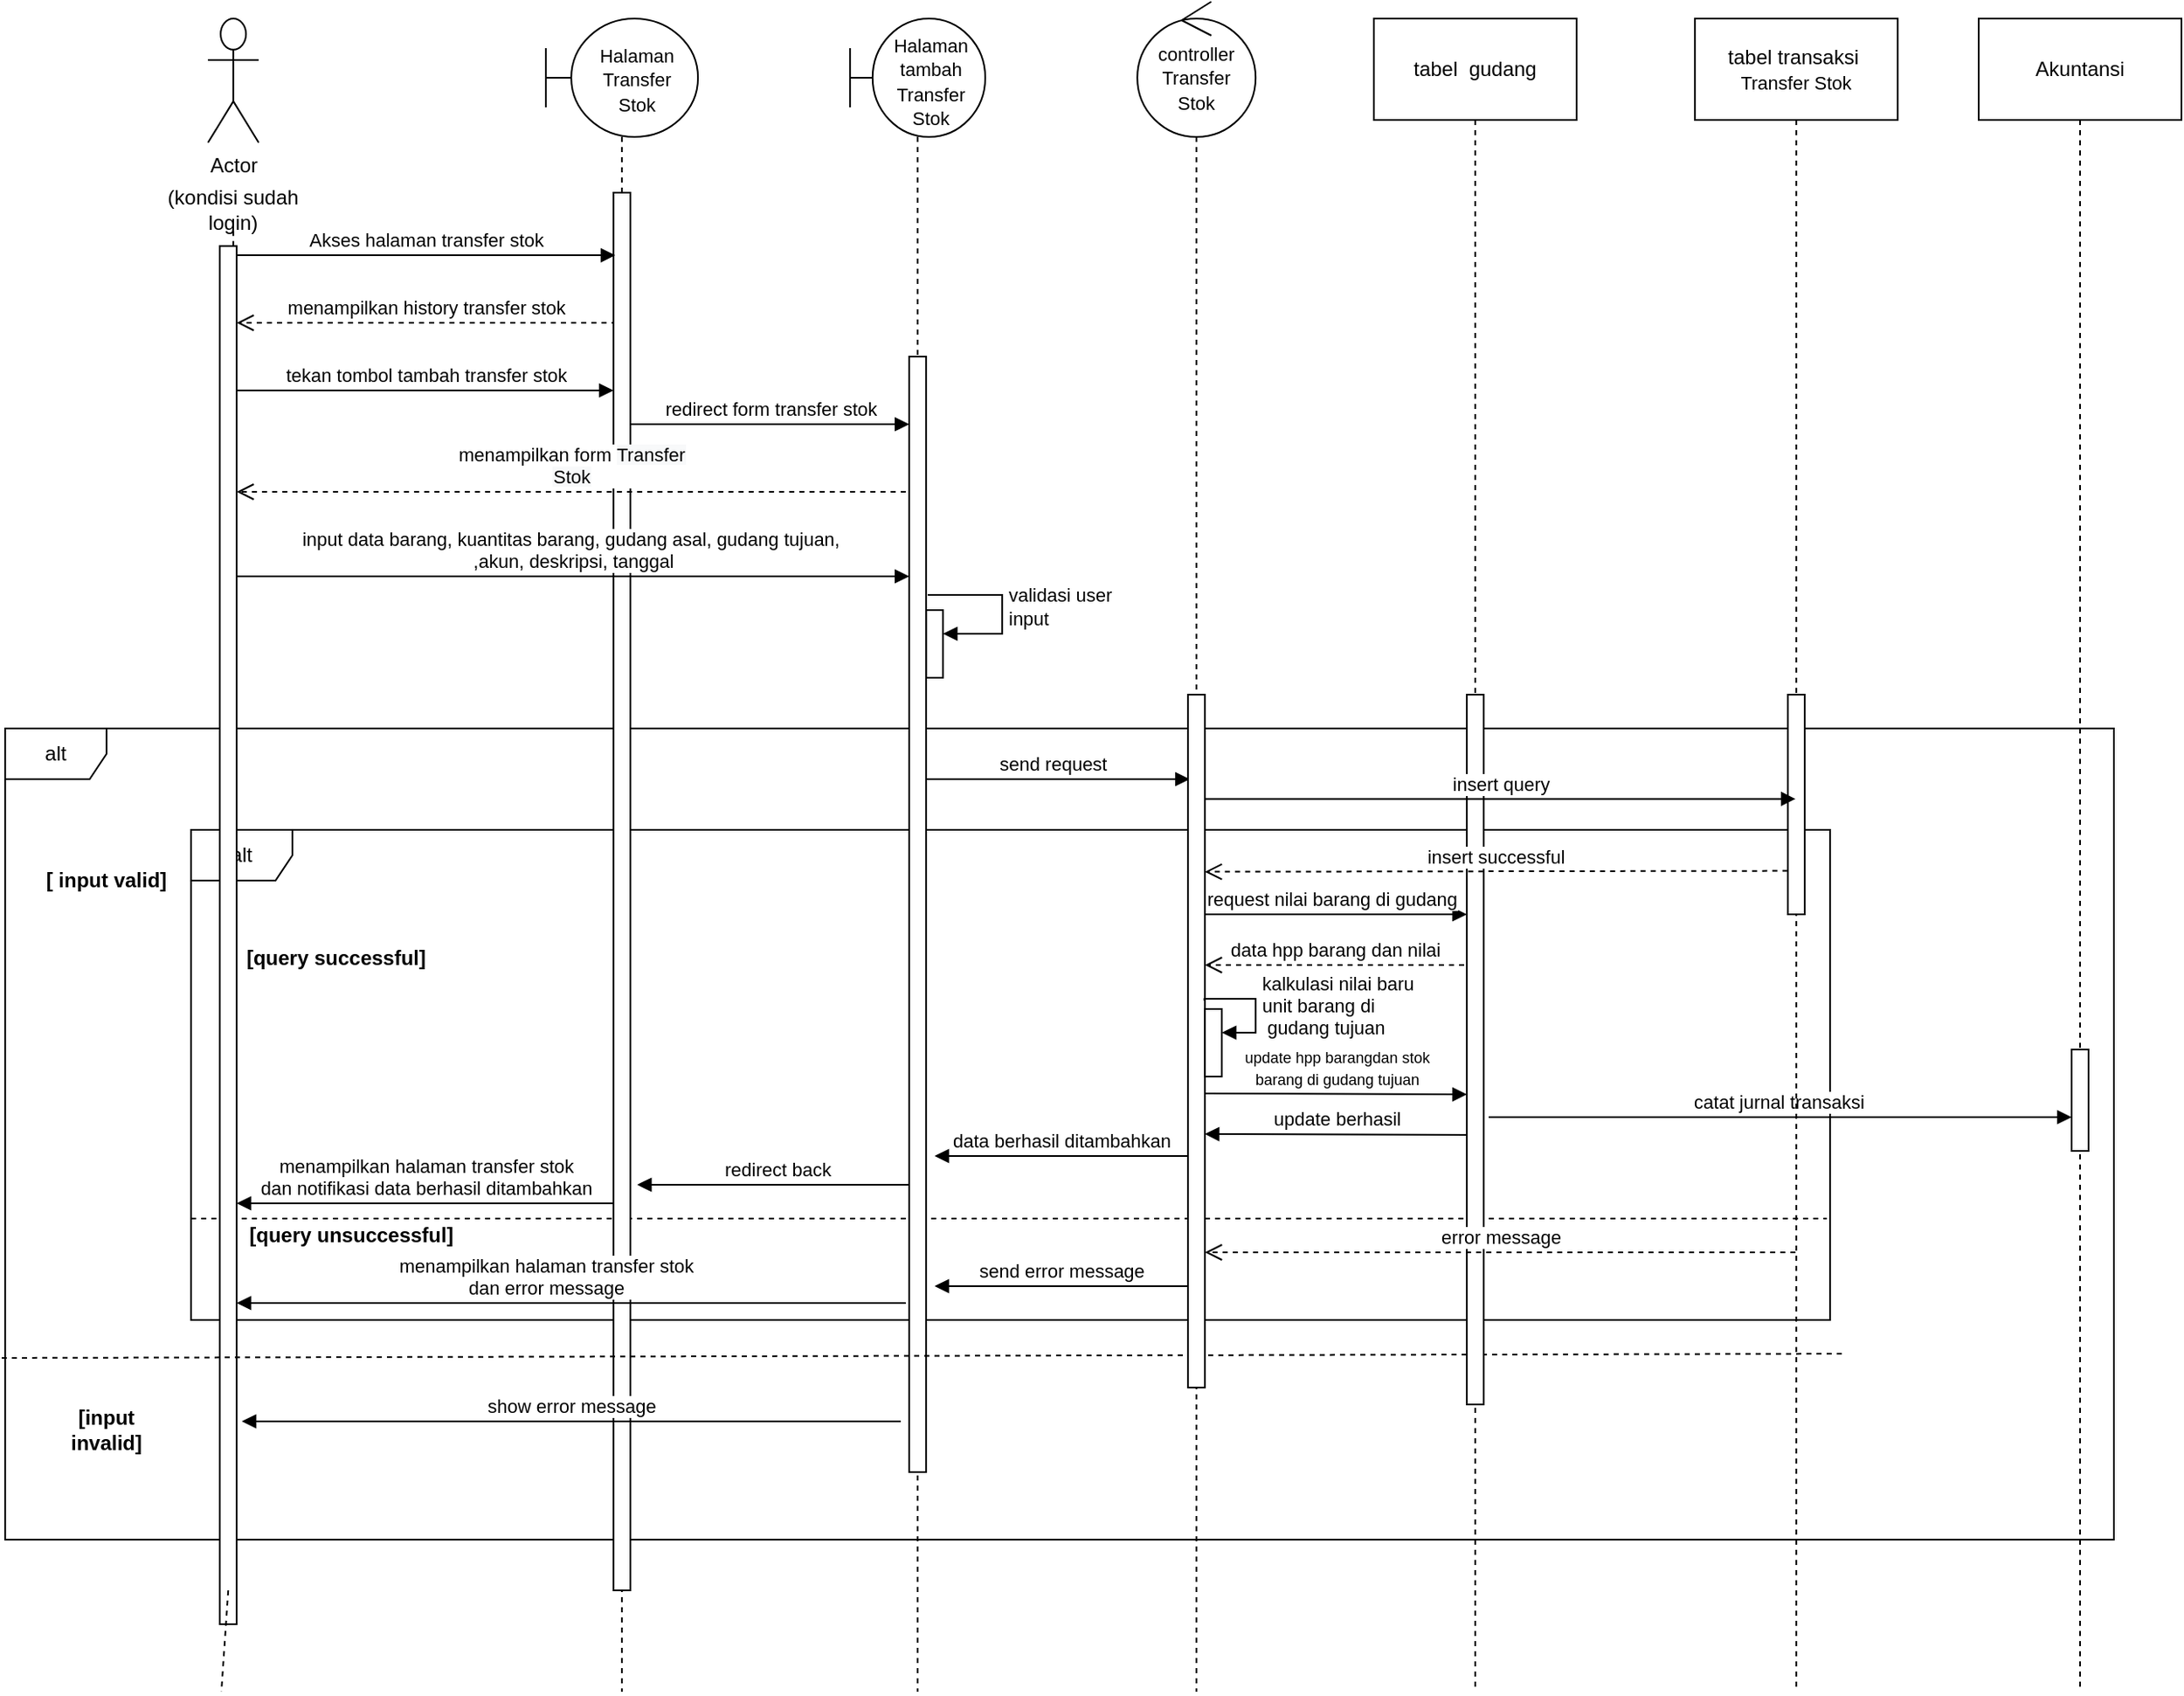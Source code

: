 <mxfile version="12.7.1" type="github"><diagram id="SEpVK1sIPcU3dHqcUe8w" name="Page-1"><mxGraphModel dx="1422" dy="833" grid="1" gridSize="10" guides="1" tooltips="1" connect="1" arrows="1" fold="1" page="1" pageScale="1" pageWidth="1100" pageHeight="850" math="0" shadow="0"><root><mxCell id="0"/><mxCell id="1" parent="0"/><mxCell id="bP-89cqmyBEEF8uvNgYl-73" value="" style="group" parent="1" vertex="1" connectable="0"><mxGeometry x="652.08" y="570" width="970" height="289.999" as="geometry"/></mxCell><mxCell id="bP-89cqmyBEEF8uvNgYl-63" value="alt" style="shape=umlFrame;whiteSpace=wrap;html=1;" parent="bP-89cqmyBEEF8uvNgYl-73" vertex="1"><mxGeometry width="970" height="289.999" as="geometry"/></mxCell><mxCell id="bP-89cqmyBEEF8uvNgYl-64" value="" style="endArrow=none;dashed=1;html=1;exitX=0;exitY=0.749;exitDx=0;exitDy=0;exitPerimeter=0;entryX=0.998;entryY=0.749;entryDx=0;entryDy=0;entryPerimeter=0;" parent="bP-89cqmyBEEF8uvNgYl-73" edge="1"><mxGeometry width="50" height="50" relative="1" as="geometry"><mxPoint y="229.999" as="sourcePoint"/><mxPoint x="968.06" y="229.999" as="targetPoint"/></mxGeometry></mxCell><mxCell id="bP-89cqmyBEEF8uvNgYl-45" value="&lt;b&gt;[query successful]&lt;/b&gt;" style="text;html=1;strokeColor=none;fillColor=none;align=center;verticalAlign=middle;whiteSpace=wrap;rounded=0;" parent="bP-89cqmyBEEF8uvNgYl-73" vertex="1"><mxGeometry x="29.998" y="49.997" width="112.464" height="51.428" as="geometry"/></mxCell><mxCell id="bP-89cqmyBEEF8uvNgYl-46" value="&lt;b&gt;[query unsuccessful]&lt;/b&gt;" style="text;html=1;strokeColor=none;fillColor=none;align=center;verticalAlign=middle;whiteSpace=wrap;rounded=0;" parent="bP-89cqmyBEEF8uvNgYl-73" vertex="1"><mxGeometry x="20" y="220" width="150" height="40" as="geometry"/></mxCell><mxCell id="bP-89cqmyBEEF8uvNgYl-89" value="catat jurnal transaksi&amp;nbsp;" style="html=1;verticalAlign=bottom;endArrow=block;" parent="bP-89cqmyBEEF8uvNgYl-73" target="bP-89cqmyBEEF8uvNgYl-84" edge="1"><mxGeometry width="80" relative="1" as="geometry"><mxPoint x="767.92" y="170" as="sourcePoint"/><mxPoint x="847.92" y="170" as="targetPoint"/></mxGeometry></mxCell><mxCell id="bP-89cqmyBEEF8uvNgYl-36" value="alt" style="shape=umlFrame;whiteSpace=wrap;html=1;" parent="1" vertex="1"><mxGeometry x="542.08" y="510" width="1247.92" height="480" as="geometry"/></mxCell><mxCell id="bP-89cqmyBEEF8uvNgYl-69" value="redirect back" style="html=1;verticalAlign=bottom;endArrow=block;entryX=1.4;entryY=0.527;entryDx=0;entryDy=0;entryPerimeter=0;" parent="1" edge="1"><mxGeometry width="80" relative="1" as="geometry"><mxPoint x="1081.58" y="779.999" as="sourcePoint"/><mxPoint x="916.08" y="779.999" as="targetPoint"/></mxGeometry></mxCell><mxCell id="bP-89cqmyBEEF8uvNgYl-18" value="menampilkan history transfer stok" style="html=1;verticalAlign=bottom;endArrow=open;dashed=1;endSize=8;exitX=0.186;exitY=0.27;exitDx=0;exitDy=0;exitPerimeter=0;" parent="1" edge="1"><mxGeometry relative="1" as="geometry"><mxPoint x="903.94" y="270" as="sourcePoint"/><mxPoint x="679.08" y="270" as="targetPoint"/></mxGeometry></mxCell><mxCell id="bP-89cqmyBEEF8uvNgYl-4" value="" style="shape=umlLifeline;participant=umlBoundary;perimeter=lifelinePerimeter;whiteSpace=wrap;html=1;container=1;collapsible=0;recursiveResize=0;verticalAlign=top;spacingTop=36;labelBackgroundColor=#ffffff;outlineConnect=0;size=70;" parent="1" vertex="1"><mxGeometry x="862.08" y="90" width="90" height="990" as="geometry"/></mxCell><mxCell id="bP-89cqmyBEEF8uvNgYl-14" value="&lt;font style=&quot;font-size: 11px&quot;&gt;Halaman Transfer Stok&lt;/font&gt;" style="text;html=1;strokeColor=none;fillColor=none;align=center;verticalAlign=middle;whiteSpace=wrap;rounded=0;" parent="bP-89cqmyBEEF8uvNgYl-4" vertex="1"><mxGeometry x="34" y="26" width="40" height="20" as="geometry"/></mxCell><mxCell id="bP-89cqmyBEEF8uvNgYl-17" value="" style="html=1;points=[];perimeter=orthogonalPerimeter;" parent="bP-89cqmyBEEF8uvNgYl-4" vertex="1"><mxGeometry x="40" y="103" width="10" height="827" as="geometry"/></mxCell><mxCell id="bP-89cqmyBEEF8uvNgYl-5" value="" style="shape=umlLifeline;participant=umlBoundary;perimeter=lifelinePerimeter;whiteSpace=wrap;html=1;container=1;collapsible=0;recursiveResize=0;verticalAlign=top;spacingTop=36;labelBackgroundColor=#ffffff;outlineConnect=0;size=70;" parent="1" vertex="1"><mxGeometry x="1042.08" y="90" width="80" height="990" as="geometry"/></mxCell><mxCell id="bP-89cqmyBEEF8uvNgYl-30" value="validasi user &lt;br&gt;input" style="edgeStyle=orthogonalEdgeStyle;html=1;align=left;spacingLeft=2;endArrow=block;rounded=0;entryX=1;entryY=0.35;entryDx=0;entryDy=0;entryPerimeter=0;" parent="bP-89cqmyBEEF8uvNgYl-5" target="bP-89cqmyBEEF8uvNgYl-29" edge="1"><mxGeometry relative="1" as="geometry"><mxPoint x="46" y="341" as="sourcePoint"/><Array as="points"><mxPoint x="90" y="341"/><mxPoint x="90" y="364"/></Array></mxGeometry></mxCell><mxCell id="bP-89cqmyBEEF8uvNgYl-29" value="" style="html=1;points=[];perimeter=orthogonalPerimeter;" parent="bP-89cqmyBEEF8uvNgYl-5" vertex="1"><mxGeometry x="45" y="350" width="10" height="40" as="geometry"/></mxCell><mxCell id="bP-89cqmyBEEF8uvNgYl-23" value="" style="html=1;points=[];perimeter=orthogonalPerimeter;" parent="bP-89cqmyBEEF8uvNgYl-5" vertex="1"><mxGeometry x="35" y="200" width="10" height="660" as="geometry"/></mxCell><mxCell id="bP-89cqmyBEEF8uvNgYl-56" value="&lt;font style=&quot;font-size: 11px&quot;&gt;Halaman tambah&lt;br&gt;&lt;/font&gt;&lt;span style=&quot;font-size: 11px&quot;&gt;Transfer Stok&lt;/span&gt;" style="text;html=1;strokeColor=none;fillColor=none;align=center;verticalAlign=middle;whiteSpace=wrap;rounded=0;" parent="bP-89cqmyBEEF8uvNgYl-5" vertex="1"><mxGeometry x="28" y="27" width="40" height="20" as="geometry"/></mxCell><mxCell id="bP-89cqmyBEEF8uvNgYl-6" value="tabel transaksi&amp;nbsp;&lt;br&gt;&lt;span style=&quot;font-size: 11px&quot;&gt;Transfer Stok&lt;/span&gt;" style="shape=umlLifeline;perimeter=lifelinePerimeter;whiteSpace=wrap;html=1;container=1;collapsible=0;recursiveResize=0;outlineConnect=0;size=60;" parent="1" vertex="1"><mxGeometry x="1542.08" y="90" width="120" height="990" as="geometry"/></mxCell><mxCell id="bP-89cqmyBEEF8uvNgYl-41" value="" style="html=1;points=[];perimeter=orthogonalPerimeter;" parent="bP-89cqmyBEEF8uvNgYl-6" vertex="1"><mxGeometry x="55" y="400" width="10" height="130" as="geometry"/></mxCell><mxCell id="bP-89cqmyBEEF8uvNgYl-16" value="Akses halaman transfer stok" style="html=1;verticalAlign=bottom;endArrow=block;entryX=0.1;entryY=0.109;entryDx=0;entryDy=0;entryPerimeter=0;" parent="1" edge="1"><mxGeometry width="80" relative="1" as="geometry"><mxPoint x="679.08" y="230.003" as="sourcePoint"/><mxPoint x="903.08" y="230.003" as="targetPoint"/></mxGeometry></mxCell><mxCell id="bP-89cqmyBEEF8uvNgYl-24" value="menampilkan form&amp;nbsp;&lt;span style=&quot;white-space: normal ; background-color: rgb(248 , 249 , 250)&quot;&gt;Transfer Stok&lt;/span&gt;" style="html=1;verticalAlign=bottom;endArrow=open;dashed=1;endSize=8;" parent="1" edge="1"><mxGeometry relative="1" as="geometry"><mxPoint x="1075.08" y="370" as="sourcePoint"/><mxPoint x="679.08" y="370" as="targetPoint"/></mxGeometry></mxCell><mxCell id="bP-89cqmyBEEF8uvNgYl-25" value="input data barang, kuantitas barang, gudang asal, gudang tujuan,&amp;nbsp;&lt;br&gt;,akun, deskripsi, tanggal" style="html=1;verticalAlign=bottom;endArrow=block;" parent="1" edge="1"><mxGeometry width="80" relative="1" as="geometry"><mxPoint x="679.08" y="420.0" as="sourcePoint"/><mxPoint x="1077.08" y="420" as="targetPoint"/></mxGeometry></mxCell><mxCell id="bP-89cqmyBEEF8uvNgYl-27" value="redirect form transfer stok" style="html=1;verticalAlign=bottom;endArrow=block;" parent="1" edge="1"><mxGeometry width="80" relative="1" as="geometry"><mxPoint x="912.08" y="330" as="sourcePoint"/><mxPoint x="1077.08" y="330" as="targetPoint"/></mxGeometry></mxCell><mxCell id="bP-89cqmyBEEF8uvNgYl-31" value="&lt;b&gt;[input invalid]&lt;/b&gt;" style="text;html=1;strokeColor=none;fillColor=none;align=center;verticalAlign=middle;whiteSpace=wrap;rounded=0;" parent="1" vertex="1"><mxGeometry x="562.08" y="900" width="80" height="50" as="geometry"/></mxCell><mxCell id="bP-89cqmyBEEF8uvNgYl-32" value="&lt;b&gt;[ input valid]&lt;/b&gt;" style="text;html=1;strokeColor=none;fillColor=none;align=center;verticalAlign=middle;whiteSpace=wrap;rounded=0;" parent="1" vertex="1"><mxGeometry x="562.08" y="570" width="80" height="60" as="geometry"/></mxCell><mxCell id="bP-89cqmyBEEF8uvNgYl-35" value="" style="group" parent="1" vertex="1" connectable="0"><mxGeometry x="632.08" y="90" width="90" height="950" as="geometry"/></mxCell><mxCell id="bP-89cqmyBEEF8uvNgYl-1" value="Actor" style="shape=umlActor;verticalLabelPosition=bottom;labelBackgroundColor=#ffffff;verticalAlign=top;html=1;outlineConnect=0;" parent="bP-89cqmyBEEF8uvNgYl-35" vertex="1"><mxGeometry x="30" width="30" height="73.421" as="geometry"/></mxCell><mxCell id="bP-89cqmyBEEF8uvNgYl-9" value="(kondisi sudah login)" style="text;html=1;strokeColor=none;fillColor=none;align=center;verticalAlign=middle;whiteSpace=wrap;rounded=0;" parent="bP-89cqmyBEEF8uvNgYl-35" vertex="1"><mxGeometry y="100.342" width="90" height="24.474" as="geometry"/></mxCell><mxCell id="bP-89cqmyBEEF8uvNgYl-19" value="" style="html=1;points=[];perimeter=orthogonalPerimeter;" parent="bP-89cqmyBEEF8uvNgYl-35" vertex="1"><mxGeometry x="37" y="134.61" width="10" height="815.39" as="geometry"/></mxCell><mxCell id="bP-89cqmyBEEF8uvNgYl-20" value="" style="endArrow=none;dashed=1;html=1;" parent="bP-89cqmyBEEF8uvNgYl-35" edge="1"><mxGeometry width="50" height="50" relative="1" as="geometry"><mxPoint x="42" y="930.0" as="sourcePoint"/><mxPoint x="37.92" y="990" as="targetPoint"/></mxGeometry></mxCell><mxCell id="bP-89cqmyBEEF8uvNgYl-8" value="" style="endArrow=none;dashed=1;html=1;entryX=0.5;entryY=1;entryDx=0;entryDy=0;" parent="bP-89cqmyBEEF8uvNgYl-35" source="bP-89cqmyBEEF8uvNgYl-19" target="bP-89cqmyBEEF8uvNgYl-9" edge="1"><mxGeometry width="50" height="50" relative="1" as="geometry"><mxPoint x="270" y="1015.658" as="sourcePoint"/><mxPoint x="274" y="232.5" as="targetPoint"/></mxGeometry></mxCell><mxCell id="bP-89cqmyBEEF8uvNgYl-39" value="" style="endArrow=none;dashed=1;html=1;entryX=0.998;entryY=0.806;entryDx=0;entryDy=0;entryPerimeter=0;exitX=-0.002;exitY=0.71;exitDx=0;exitDy=0;exitPerimeter=0;" parent="1" edge="1"><mxGeometry width="50" height="50" relative="1" as="geometry"><mxPoint x="540" y="882.48" as="sourcePoint"/><mxPoint x="1629.9" y="880.0" as="targetPoint"/></mxGeometry></mxCell><mxCell id="bP-89cqmyBEEF8uvNgYl-48" value="request nilai barang di gudang" style="html=1;verticalAlign=bottom;endArrow=block;" parent="1" edge="1"><mxGeometry width="80" relative="1" as="geometry"><mxPoint x="1246.58" y="620.0" as="sourcePoint"/><mxPoint x="1407.08" y="620" as="targetPoint"/></mxGeometry></mxCell><mxCell id="bP-89cqmyBEEF8uvNgYl-49" value="tabel&amp;nbsp; gudang" style="shape=umlLifeline;perimeter=lifelinePerimeter;whiteSpace=wrap;html=1;container=1;collapsible=0;recursiveResize=0;outlineConnect=0;size=60;" parent="1" vertex="1"><mxGeometry x="1352.08" y="90" width="120" height="990" as="geometry"/></mxCell><mxCell id="bP-89cqmyBEEF8uvNgYl-50" value="" style="html=1;points=[];perimeter=orthogonalPerimeter;" parent="bP-89cqmyBEEF8uvNgYl-49" vertex="1"><mxGeometry x="55" y="400" width="10" height="420" as="geometry"/></mxCell><mxCell id="bP-89cqmyBEEF8uvNgYl-40" value="send request&amp;nbsp;&amp;nbsp;" style="html=1;verticalAlign=bottom;endArrow=block;entryX=0.443;entryY=0.587;entryDx=0;entryDy=0;entryPerimeter=0;" parent="1" edge="1"><mxGeometry width="80" relative="1" as="geometry"><mxPoint x="1087.08" y="540" as="sourcePoint"/><mxPoint x="1243.09" y="540" as="targetPoint"/></mxGeometry></mxCell><mxCell id="bP-89cqmyBEEF8uvNgYl-51" value="data hpp barang dan nilai" style="html=1;verticalAlign=bottom;endArrow=open;dashed=1;endSize=8;exitX=-0.158;exitY=0.572;exitDx=0;exitDy=0;exitPerimeter=0;" parent="1" edge="1"><mxGeometry relative="1" as="geometry"><mxPoint x="1405.5" y="650.0" as="sourcePoint"/><mxPoint x="1252.08" y="650.0" as="targetPoint"/></mxGeometry></mxCell><mxCell id="bP-89cqmyBEEF8uvNgYl-53" value="" style="shape=umlLifeline;participant=umlControl;perimeter=lifelinePerimeter;whiteSpace=wrap;html=1;container=1;collapsible=0;recursiveResize=0;verticalAlign=top;spacingTop=36;labelBackgroundColor=#ffffff;outlineConnect=0;size=80;" parent="1" vertex="1"><mxGeometry x="1212.08" y="80" width="70" height="1000" as="geometry"/></mxCell><mxCell id="bP-89cqmyBEEF8uvNgYl-55" value="" style="html=1;points=[];perimeter=orthogonalPerimeter;" parent="bP-89cqmyBEEF8uvNgYl-53" vertex="1"><mxGeometry x="30" y="410" width="10" height="410" as="geometry"/></mxCell><mxCell id="bP-89cqmyBEEF8uvNgYl-54" value="&lt;font style=&quot;font-size: 11px&quot;&gt;controller Transfer Stok&lt;/font&gt;" style="text;html=1;strokeColor=none;fillColor=none;align=center;verticalAlign=middle;whiteSpace=wrap;rounded=0;" parent="bP-89cqmyBEEF8uvNgYl-53" vertex="1"><mxGeometry x="15" y="35" width="40" height="20" as="geometry"/></mxCell><mxCell id="bP-89cqmyBEEF8uvNgYl-65" value="" style="html=1;points=[];perimeter=orthogonalPerimeter;" parent="bP-89cqmyBEEF8uvNgYl-53" vertex="1"><mxGeometry x="40" y="596" width="10" height="40" as="geometry"/></mxCell><mxCell id="bP-89cqmyBEEF8uvNgYl-52" value="&lt;font style=&quot;font-size: 9px&quot;&gt;update hpp barangdan stok &lt;br&gt;barang di gudang tujuan&lt;/font&gt;" style="html=1;verticalAlign=bottom;endArrow=block;entryX=0;entryY=0.752;entryDx=0;entryDy=0;entryPerimeter=0;" parent="1" edge="1"><mxGeometry x="0.005" width="80" relative="1" as="geometry"><mxPoint x="1252.08" y="726" as="sourcePoint"/><mxPoint x="1407.08" y="726.56" as="targetPoint"/><mxPoint as="offset"/></mxGeometry></mxCell><mxCell id="bP-89cqmyBEEF8uvNgYl-60" value="insert query" style="html=1;verticalAlign=bottom;endArrow=block;" parent="1" edge="1"><mxGeometry width="80" relative="1" as="geometry"><mxPoint x="1252.08" y="551.71" as="sourcePoint"/><mxPoint x="1601.58" y="551.71" as="targetPoint"/></mxGeometry></mxCell><mxCell id="bP-89cqmyBEEF8uvNgYl-43" value="insert successful" style="html=1;verticalAlign=bottom;endArrow=open;dashed=1;endSize=8;exitX=-0.019;exitY=0.346;exitDx=0;exitDy=0;exitPerimeter=0;" parent="1" edge="1"><mxGeometry relative="1" as="geometry"><mxPoint x="1596.86" y="594.29" as="sourcePoint"/><mxPoint x="1252.05" y="594.82" as="targetPoint"/></mxGeometry></mxCell><mxCell id="bP-89cqmyBEEF8uvNgYl-66" value="kalkulasi nilai baru &lt;br&gt;unit barang di&lt;br&gt;&amp;nbsp;gudang tujuan" style="edgeStyle=orthogonalEdgeStyle;html=1;align=left;spacingLeft=2;endArrow=block;rounded=0;entryX=1.003;entryY=0.35;exitX=0.967;exitY=0.562;exitDx=0;exitDy=0;exitPerimeter=0;entryDx=0;entryDy=0;entryPerimeter=0;" parent="1" target="bP-89cqmyBEEF8uvNgYl-65" edge="1"><mxGeometry relative="1" as="geometry"><mxPoint x="1251.75" y="671.08" as="sourcePoint"/><Array as="points"><mxPoint x="1252.08" y="670"/><mxPoint x="1282.08" y="670"/><mxPoint x="1282.08" y="690"/></Array></mxGeometry></mxCell><mxCell id="bP-89cqmyBEEF8uvNgYl-67" value="update berhasil" style="html=1;verticalAlign=bottom;endArrow=block;entryX=0;entryY=0.752;entryDx=0;entryDy=0;entryPerimeter=0;" parent="1" edge="1"><mxGeometry width="80" relative="1" as="geometry"><mxPoint x="1407.05" y="750.56" as="sourcePoint"/><mxPoint x="1252.05" y="750" as="targetPoint"/></mxGeometry></mxCell><mxCell id="bP-89cqmyBEEF8uvNgYl-68" value="data berhasil ditambahkan" style="html=1;verticalAlign=bottom;endArrow=block;entryX=0;entryY=0.752;entryDx=0;entryDy=0;entryPerimeter=0;" parent="1" edge="1"><mxGeometry width="80" relative="1" as="geometry"><mxPoint x="1242.08" y="763" as="sourcePoint"/><mxPoint x="1092.08" y="763" as="targetPoint"/></mxGeometry></mxCell><mxCell id="bP-89cqmyBEEF8uvNgYl-70" value="menampilkan halaman transfer stok&lt;br&gt;dan notifikasi data berhasil ditambahkan" style="html=1;verticalAlign=bottom;endArrow=block;" parent="1" target="bP-89cqmyBEEF8uvNgYl-19" edge="1"><mxGeometry width="80" relative="1" as="geometry"><mxPoint x="902.08" y="791" as="sourcePoint"/><mxPoint x="742.08" y="790.663" as="targetPoint"/></mxGeometry></mxCell><mxCell id="bP-89cqmyBEEF8uvNgYl-74" value="error message" style="html=1;verticalAlign=bottom;endArrow=open;dashed=1;endSize=8;" parent="1" source="bP-89cqmyBEEF8uvNgYl-6" edge="1"><mxGeometry relative="1" as="geometry"><mxPoint x="1405.5" y="820" as="sourcePoint"/><mxPoint x="1252.08" y="820" as="targetPoint"/></mxGeometry></mxCell><mxCell id="bP-89cqmyBEEF8uvNgYl-75" value="send error message" style="html=1;verticalAlign=bottom;endArrow=block;entryX=0;entryY=0.752;entryDx=0;entryDy=0;entryPerimeter=0;" parent="1" edge="1"><mxGeometry width="80" relative="1" as="geometry"><mxPoint x="1242.08" y="840" as="sourcePoint"/><mxPoint x="1092.08" y="840" as="targetPoint"/></mxGeometry></mxCell><mxCell id="bP-89cqmyBEEF8uvNgYl-59" value="show error message" style="html=1;verticalAlign=bottom;endArrow=block;" parent="1" edge="1"><mxGeometry width="80" relative="1" as="geometry"><mxPoint x="1072.08" y="920" as="sourcePoint"/><mxPoint x="682.08" y="920" as="targetPoint"/></mxGeometry></mxCell><mxCell id="bP-89cqmyBEEF8uvNgYl-76" value="menampilkan halaman transfer stok&lt;br&gt;dan error message" style="html=1;verticalAlign=bottom;endArrow=block;" parent="1" target="bP-89cqmyBEEF8uvNgYl-19" edge="1"><mxGeometry x="0.076" width="80" relative="1" as="geometry"><mxPoint x="1075.08" y="850" as="sourcePoint"/><mxPoint x="852.08" y="850" as="targetPoint"/><mxPoint as="offset"/></mxGeometry></mxCell><mxCell id="bP-89cqmyBEEF8uvNgYl-83" value="Akuntansi" style="shape=umlLifeline;perimeter=lifelinePerimeter;whiteSpace=wrap;html=1;container=1;collapsible=0;recursiveResize=0;outlineConnect=0;size=60;" parent="1" vertex="1"><mxGeometry x="1710" y="90" width="120" height="990" as="geometry"/></mxCell><mxCell id="bP-89cqmyBEEF8uvNgYl-84" value="" style="html=1;points=[];perimeter=orthogonalPerimeter;" parent="bP-89cqmyBEEF8uvNgYl-83" vertex="1"><mxGeometry x="55" y="610" width="10" height="60" as="geometry"/></mxCell><mxCell id="y34WaNAdhzANJtS0FHdA-4" value="tekan tombol tambah transfer stok" style="html=1;verticalAlign=bottom;endArrow=block;entryX=0;entryY=0.431;entryDx=0;entryDy=0;entryPerimeter=0;" parent="1" edge="1"><mxGeometry width="80" relative="1" as="geometry"><mxPoint x="679.08" y="310.0" as="sourcePoint"/><mxPoint x="902.08" y="310.0" as="targetPoint"/></mxGeometry></mxCell></root></mxGraphModel></diagram></mxfile>